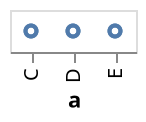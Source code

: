 {
  "$schema": "https://vega.github.io/schema/vega/v4.json",
  "autosize": "pad",
  "padding": 5,
  "height": 21,
  "style": "cell",
  "data": [
    {
      "name": "source_0",
      "values": [
        {"a": "C", "b": 2},
        {"a": "C", "b": 7},
        {"a": "C", "b": 4},
        {"a": "D", "b": 1},
        {"a": "D", "b": 2},
        {"a": "D", "b": 6},
        {"a": "E", "b": 8},
        {"a": "E", "b": 4},
        {"a": "E", "b": 7}
      ]
    }
  ],
  "signals": [
    {"name": "x_step", "value": 21},
    {
      "name": "width",
      "update": "bandspace(domain('x').length, 1, 0.5) * x_step"
    }
  ],
  "marks": [
    {
      "name": "marks",
      "type": "symbol",
      "style": ["point"],
      "from": {"data": "source_0"},
      "encode": {
        "update": {
          "opacity": {"value": 0.7},
          "fill": {"value": "transparent"},
          "stroke": {"value": "#4c78a8"},
          "x": {"scale": "x", "field": "a"},
          "y": {"signal": "height", "mult": 0.5}
        }
      }
    }
  ],
  "scales": [
    {
      "name": "x",
      "type": "point",
      "domain": {"data": "source_0", "field": "a", "sort": true},
      "range": {"step": {"signal": "x_step"}},
      "padding": 0.5
    }
  ],
  "axes": [
    {
      "scale": "x",
      "orient": "bottom",
      "grid": false,
      "title": "a",
      "labelAlign": "right",
      "labelAngle": 270,
      "labelBaseline": "middle",
      "zindex": 1
    }
  ],
  "config": {"axisY": {"minExtent": 30}}
}
